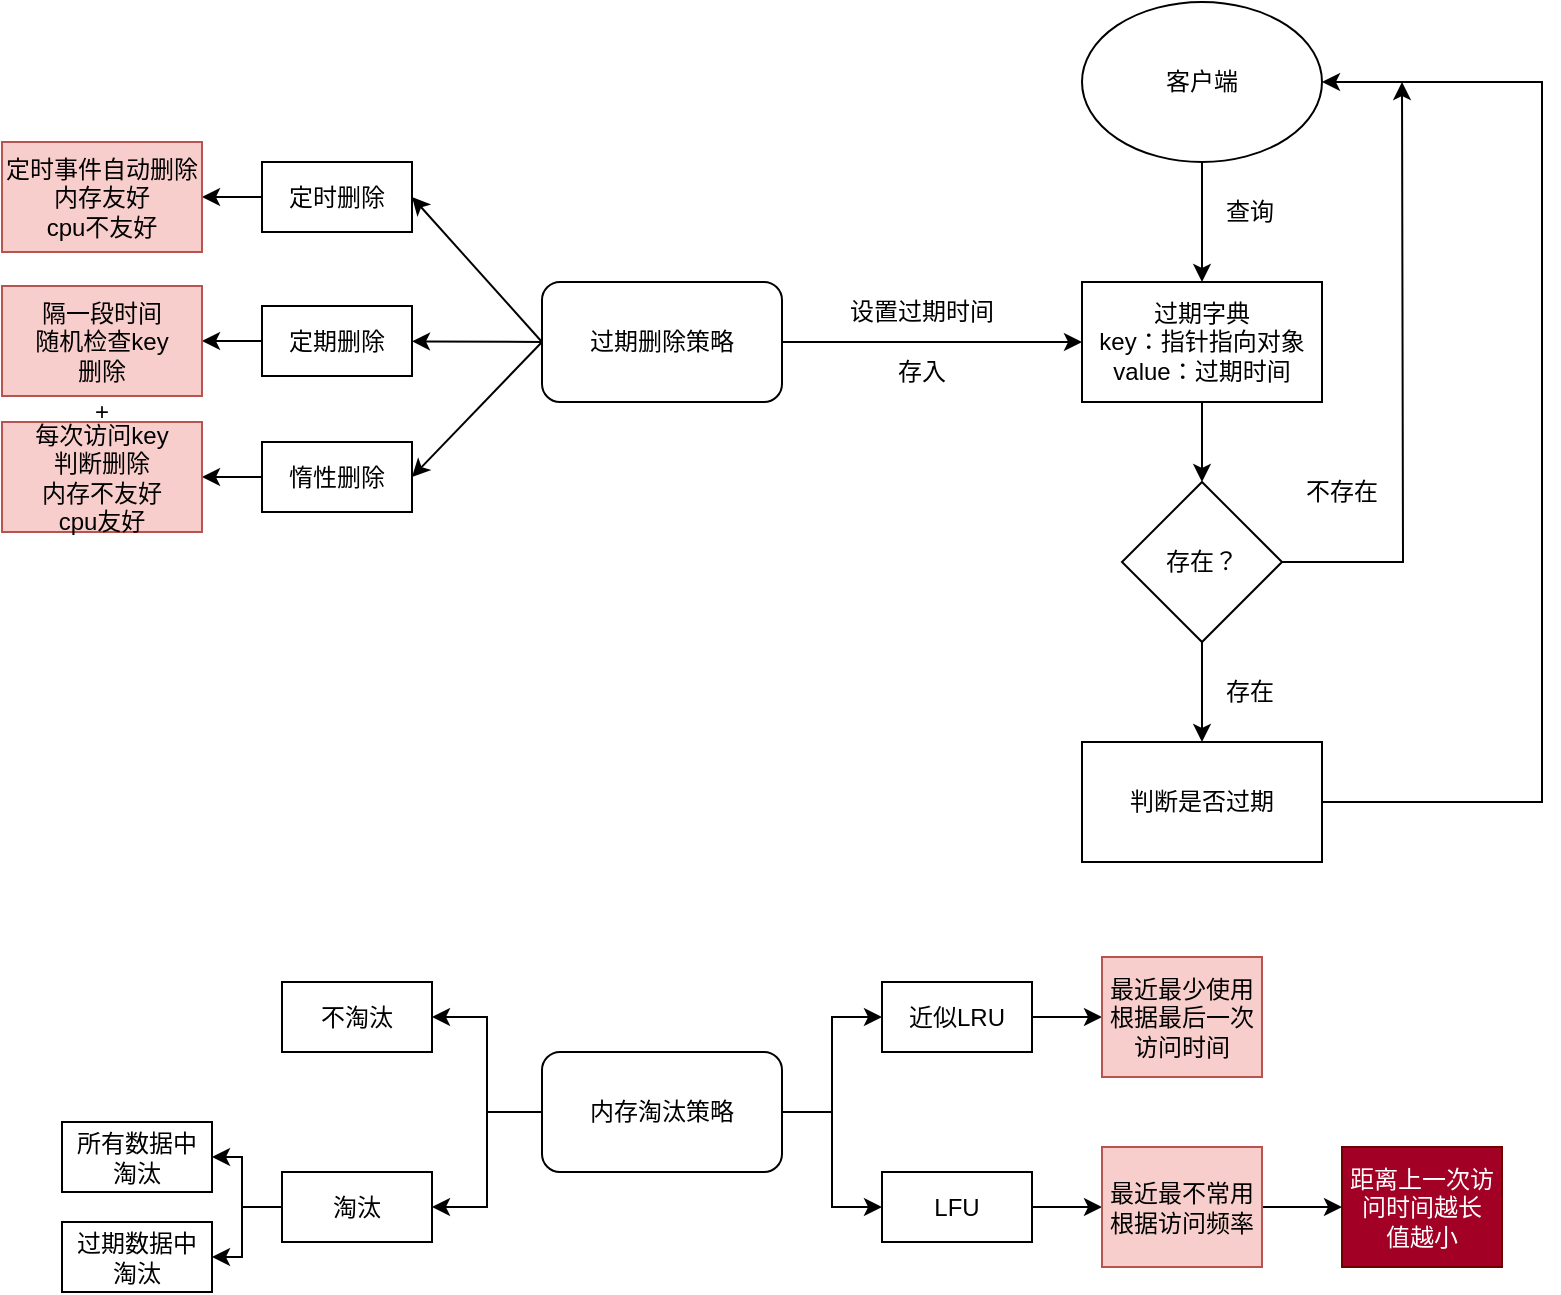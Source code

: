 <mxfile version="23.1.5" type="github">
  <diagram name="第 1 页" id="kZFz7qjB4NcAqKcPmEO5">
    <mxGraphModel dx="1026" dy="555" grid="1" gridSize="10" guides="1" tooltips="1" connect="1" arrows="1" fold="1" page="1" pageScale="1" pageWidth="827" pageHeight="1169" math="0" shadow="0">
      <root>
        <mxCell id="0" />
        <mxCell id="1" parent="0" />
        <mxCell id="E8PAzYI_Aem-fdl7nl1A-49" style="edgeStyle=orthogonalEdgeStyle;rounded=0;orthogonalLoop=1;jettySize=auto;html=1;exitX=0;exitY=0.5;exitDx=0;exitDy=0;" edge="1" parent="1" source="E8PAzYI_Aem-fdl7nl1A-20" target="E8PAzYI_Aem-fdl7nl1A-45">
          <mxGeometry relative="1" as="geometry" />
        </mxCell>
        <mxCell id="E8PAzYI_Aem-fdl7nl1A-20" value="定时删除" style="rounded=0;whiteSpace=wrap;html=1;" vertex="1" parent="1">
          <mxGeometry x="170" y="80" width="75" height="35" as="geometry" />
        </mxCell>
        <mxCell id="E8PAzYI_Aem-fdl7nl1A-24" value="" style="group" vertex="1" connectable="0" parent="1">
          <mxGeometry x="310" width="500" height="430" as="geometry" />
        </mxCell>
        <mxCell id="E8PAzYI_Aem-fdl7nl1A-25" value="过期删除策略" style="rounded=1;whiteSpace=wrap;html=1;" vertex="1" parent="E8PAzYI_Aem-fdl7nl1A-24">
          <mxGeometry y="140" width="120" height="60" as="geometry" />
        </mxCell>
        <mxCell id="E8PAzYI_Aem-fdl7nl1A-26" value="过期字典&lt;br&gt;key：指针指向对象&lt;br&gt;value：过期时间" style="rounded=0;whiteSpace=wrap;html=1;" vertex="1" parent="E8PAzYI_Aem-fdl7nl1A-24">
          <mxGeometry x="270" y="140" width="120" height="60" as="geometry" />
        </mxCell>
        <mxCell id="E8PAzYI_Aem-fdl7nl1A-27" style="edgeStyle=orthogonalEdgeStyle;rounded=0;orthogonalLoop=1;jettySize=auto;html=1;exitX=1;exitY=0.5;exitDx=0;exitDy=0;" edge="1" parent="E8PAzYI_Aem-fdl7nl1A-24" source="E8PAzYI_Aem-fdl7nl1A-25" target="E8PAzYI_Aem-fdl7nl1A-26">
          <mxGeometry relative="1" as="geometry" />
        </mxCell>
        <mxCell id="E8PAzYI_Aem-fdl7nl1A-28" value="设置过期时间" style="text;html=1;align=center;verticalAlign=middle;whiteSpace=wrap;rounded=0;" vertex="1" parent="E8PAzYI_Aem-fdl7nl1A-24">
          <mxGeometry x="150" y="140" width="80" height="30" as="geometry" />
        </mxCell>
        <mxCell id="E8PAzYI_Aem-fdl7nl1A-29" value="存入" style="text;html=1;align=center;verticalAlign=middle;whiteSpace=wrap;rounded=0;" vertex="1" parent="E8PAzYI_Aem-fdl7nl1A-24">
          <mxGeometry x="160" y="170" width="60" height="30" as="geometry" />
        </mxCell>
        <mxCell id="E8PAzYI_Aem-fdl7nl1A-30" style="edgeStyle=orthogonalEdgeStyle;rounded=0;orthogonalLoop=1;jettySize=auto;html=1;exitX=0.5;exitY=1;exitDx=0;exitDy=0;" edge="1" parent="E8PAzYI_Aem-fdl7nl1A-24" source="E8PAzYI_Aem-fdl7nl1A-31" target="E8PAzYI_Aem-fdl7nl1A-26">
          <mxGeometry relative="1" as="geometry" />
        </mxCell>
        <mxCell id="E8PAzYI_Aem-fdl7nl1A-31" value="客户端" style="ellipse;whiteSpace=wrap;html=1;" vertex="1" parent="E8PAzYI_Aem-fdl7nl1A-24">
          <mxGeometry x="270" width="120" height="80" as="geometry" />
        </mxCell>
        <mxCell id="E8PAzYI_Aem-fdl7nl1A-32" value="查询" style="text;html=1;align=center;verticalAlign=middle;whiteSpace=wrap;rounded=0;" vertex="1" parent="E8PAzYI_Aem-fdl7nl1A-24">
          <mxGeometry x="324" y="90" width="60" height="30" as="geometry" />
        </mxCell>
        <mxCell id="E8PAzYI_Aem-fdl7nl1A-33" style="edgeStyle=orthogonalEdgeStyle;rounded=0;orthogonalLoop=1;jettySize=auto;html=1;exitX=0.5;exitY=1;exitDx=0;exitDy=0;" edge="1" parent="E8PAzYI_Aem-fdl7nl1A-24" source="E8PAzYI_Aem-fdl7nl1A-35">
          <mxGeometry relative="1" as="geometry">
            <mxPoint x="330" y="370" as="targetPoint" />
          </mxGeometry>
        </mxCell>
        <mxCell id="E8PAzYI_Aem-fdl7nl1A-34" style="edgeStyle=orthogonalEdgeStyle;rounded=0;orthogonalLoop=1;jettySize=auto;html=1;exitX=1;exitY=0.5;exitDx=0;exitDy=0;" edge="1" parent="E8PAzYI_Aem-fdl7nl1A-24" source="E8PAzYI_Aem-fdl7nl1A-35">
          <mxGeometry relative="1" as="geometry">
            <mxPoint x="430" y="40" as="targetPoint" />
          </mxGeometry>
        </mxCell>
        <mxCell id="E8PAzYI_Aem-fdl7nl1A-35" value="存在？" style="rhombus;whiteSpace=wrap;html=1;" vertex="1" parent="E8PAzYI_Aem-fdl7nl1A-24">
          <mxGeometry x="290" y="240" width="80" height="80" as="geometry" />
        </mxCell>
        <mxCell id="E8PAzYI_Aem-fdl7nl1A-36" style="edgeStyle=orthogonalEdgeStyle;rounded=0;orthogonalLoop=1;jettySize=auto;html=1;exitX=0.5;exitY=1;exitDx=0;exitDy=0;entryX=0.5;entryY=0;entryDx=0;entryDy=0;" edge="1" parent="E8PAzYI_Aem-fdl7nl1A-24" source="E8PAzYI_Aem-fdl7nl1A-26" target="E8PAzYI_Aem-fdl7nl1A-35">
          <mxGeometry relative="1" as="geometry" />
        </mxCell>
        <mxCell id="E8PAzYI_Aem-fdl7nl1A-37" style="edgeStyle=orthogonalEdgeStyle;rounded=0;orthogonalLoop=1;jettySize=auto;html=1;exitX=1;exitY=0.5;exitDx=0;exitDy=0;entryX=1;entryY=0.5;entryDx=0;entryDy=0;" edge="1" parent="E8PAzYI_Aem-fdl7nl1A-24" source="E8PAzYI_Aem-fdl7nl1A-38" target="E8PAzYI_Aem-fdl7nl1A-31">
          <mxGeometry relative="1" as="geometry">
            <Array as="points">
              <mxPoint x="500" y="400" />
              <mxPoint x="500" y="40" />
            </Array>
          </mxGeometry>
        </mxCell>
        <mxCell id="E8PAzYI_Aem-fdl7nl1A-38" value="判断是否过期" style="rounded=0;whiteSpace=wrap;html=1;" vertex="1" parent="E8PAzYI_Aem-fdl7nl1A-24">
          <mxGeometry x="270" y="370" width="120" height="60" as="geometry" />
        </mxCell>
        <mxCell id="E8PAzYI_Aem-fdl7nl1A-39" value="存在" style="text;html=1;align=center;verticalAlign=middle;whiteSpace=wrap;rounded=0;" vertex="1" parent="E8PAzYI_Aem-fdl7nl1A-24">
          <mxGeometry x="324" y="330" width="60" height="30" as="geometry" />
        </mxCell>
        <mxCell id="E8PAzYI_Aem-fdl7nl1A-40" value="不存在" style="text;html=1;align=center;verticalAlign=middle;whiteSpace=wrap;rounded=0;" vertex="1" parent="E8PAzYI_Aem-fdl7nl1A-24">
          <mxGeometry x="370" y="230" width="60" height="30" as="geometry" />
        </mxCell>
        <mxCell id="E8PAzYI_Aem-fdl7nl1A-42" value="" style="endArrow=classic;html=1;rounded=0;entryX=1;entryY=0.5;entryDx=0;entryDy=0;" edge="1" parent="E8PAzYI_Aem-fdl7nl1A-24" target="E8PAzYI_Aem-fdl7nl1A-20">
          <mxGeometry width="50" height="50" relative="1" as="geometry">
            <mxPoint y="170" as="sourcePoint" />
            <mxPoint x="50" y="120" as="targetPoint" />
          </mxGeometry>
        </mxCell>
        <mxCell id="E8PAzYI_Aem-fdl7nl1A-43" value="" style="endArrow=classic;html=1;rounded=0;" edge="1" parent="E8PAzYI_Aem-fdl7nl1A-24" target="E8PAzYI_Aem-fdl7nl1A-41">
          <mxGeometry width="50" height="50" relative="1" as="geometry">
            <mxPoint y="170" as="sourcePoint" />
            <mxPoint x="50" y="120" as="targetPoint" />
          </mxGeometry>
        </mxCell>
        <mxCell id="E8PAzYI_Aem-fdl7nl1A-44" value="" style="endArrow=classic;html=1;rounded=0;entryX=1;entryY=0.5;entryDx=0;entryDy=0;" edge="1" parent="E8PAzYI_Aem-fdl7nl1A-24" target="E8PAzYI_Aem-fdl7nl1A-23">
          <mxGeometry width="50" height="50" relative="1" as="geometry">
            <mxPoint y="170" as="sourcePoint" />
            <mxPoint x="50" y="120" as="targetPoint" />
          </mxGeometry>
        </mxCell>
        <mxCell id="E8PAzYI_Aem-fdl7nl1A-48" style="edgeStyle=orthogonalEdgeStyle;rounded=0;orthogonalLoop=1;jettySize=auto;html=1;exitX=0;exitY=0.5;exitDx=0;exitDy=0;entryX=1;entryY=0.5;entryDx=0;entryDy=0;" edge="1" parent="1" source="E8PAzYI_Aem-fdl7nl1A-41" target="E8PAzYI_Aem-fdl7nl1A-47">
          <mxGeometry relative="1" as="geometry" />
        </mxCell>
        <mxCell id="E8PAzYI_Aem-fdl7nl1A-41" value="定期删除" style="rounded=0;whiteSpace=wrap;html=1;" vertex="1" parent="1">
          <mxGeometry x="170" y="152" width="75" height="35" as="geometry" />
        </mxCell>
        <mxCell id="E8PAzYI_Aem-fdl7nl1A-50" style="edgeStyle=orthogonalEdgeStyle;rounded=0;orthogonalLoop=1;jettySize=auto;html=1;exitX=0;exitY=0.5;exitDx=0;exitDy=0;" edge="1" parent="1" source="E8PAzYI_Aem-fdl7nl1A-23" target="E8PAzYI_Aem-fdl7nl1A-46">
          <mxGeometry relative="1" as="geometry" />
        </mxCell>
        <mxCell id="E8PAzYI_Aem-fdl7nl1A-23" value="惰性删除" style="rounded=0;whiteSpace=wrap;html=1;" vertex="1" parent="1">
          <mxGeometry x="170" y="220" width="75" height="35" as="geometry" />
        </mxCell>
        <mxCell id="E8PAzYI_Aem-fdl7nl1A-45" value="定时事件自动删除&lt;br&gt;内存友好&lt;br&gt;cpu不友好" style="text;html=1;align=center;verticalAlign=middle;whiteSpace=wrap;rounded=0;fillColor=#f8cecc;strokeColor=#b85450;" vertex="1" parent="1">
          <mxGeometry x="40" y="70" width="100" height="55" as="geometry" />
        </mxCell>
        <mxCell id="E8PAzYI_Aem-fdl7nl1A-46" value="每次访问key&lt;br&gt;判断删除&lt;br&gt;内存不友好&lt;br&gt;cpu友好" style="text;html=1;align=center;verticalAlign=middle;whiteSpace=wrap;rounded=0;fillColor=#f8cecc;strokeColor=#b85450;" vertex="1" parent="1">
          <mxGeometry x="40" y="210" width="100" height="55" as="geometry" />
        </mxCell>
        <mxCell id="E8PAzYI_Aem-fdl7nl1A-47" value="隔一段时间&lt;br&gt;随机检查key&lt;br&gt;删除" style="text;html=1;align=center;verticalAlign=middle;whiteSpace=wrap;rounded=0;fillColor=#f8cecc;strokeColor=#b85450;" vertex="1" parent="1">
          <mxGeometry x="40" y="142" width="100" height="55" as="geometry" />
        </mxCell>
        <mxCell id="E8PAzYI_Aem-fdl7nl1A-52" value="+" style="text;html=1;align=center;verticalAlign=middle;whiteSpace=wrap;rounded=0;" vertex="1" parent="1">
          <mxGeometry x="60" y="190" width="60" height="30" as="geometry" />
        </mxCell>
        <mxCell id="E8PAzYI_Aem-fdl7nl1A-58" style="edgeStyle=orthogonalEdgeStyle;rounded=0;orthogonalLoop=1;jettySize=auto;html=1;exitX=0;exitY=0.5;exitDx=0;exitDy=0;entryX=1;entryY=0.5;entryDx=0;entryDy=0;" edge="1" parent="1" source="E8PAzYI_Aem-fdl7nl1A-53" target="E8PAzYI_Aem-fdl7nl1A-54">
          <mxGeometry relative="1" as="geometry" />
        </mxCell>
        <mxCell id="E8PAzYI_Aem-fdl7nl1A-59" style="edgeStyle=orthogonalEdgeStyle;rounded=0;orthogonalLoop=1;jettySize=auto;html=1;exitX=0;exitY=0.5;exitDx=0;exitDy=0;entryX=1;entryY=0.5;entryDx=0;entryDy=0;" edge="1" parent="1" source="E8PAzYI_Aem-fdl7nl1A-53" target="E8PAzYI_Aem-fdl7nl1A-55">
          <mxGeometry relative="1" as="geometry" />
        </mxCell>
        <mxCell id="E8PAzYI_Aem-fdl7nl1A-66" style="edgeStyle=orthogonalEdgeStyle;rounded=0;orthogonalLoop=1;jettySize=auto;html=1;exitX=1;exitY=0.5;exitDx=0;exitDy=0;entryX=0;entryY=0.5;entryDx=0;entryDy=0;" edge="1" parent="1" source="E8PAzYI_Aem-fdl7nl1A-53" target="E8PAzYI_Aem-fdl7nl1A-62">
          <mxGeometry relative="1" as="geometry" />
        </mxCell>
        <mxCell id="E8PAzYI_Aem-fdl7nl1A-67" style="edgeStyle=orthogonalEdgeStyle;rounded=0;orthogonalLoop=1;jettySize=auto;html=1;exitX=1;exitY=0.5;exitDx=0;exitDy=0;entryX=0;entryY=0.5;entryDx=0;entryDy=0;" edge="1" parent="1" source="E8PAzYI_Aem-fdl7nl1A-53" target="E8PAzYI_Aem-fdl7nl1A-64">
          <mxGeometry relative="1" as="geometry" />
        </mxCell>
        <mxCell id="E8PAzYI_Aem-fdl7nl1A-53" value="内存淘汰策略" style="rounded=1;whiteSpace=wrap;html=1;" vertex="1" parent="1">
          <mxGeometry x="310" y="525" width="120" height="60" as="geometry" />
        </mxCell>
        <mxCell id="E8PAzYI_Aem-fdl7nl1A-54" value="不淘汰" style="rounded=0;whiteSpace=wrap;html=1;" vertex="1" parent="1">
          <mxGeometry x="180" y="490" width="75" height="35" as="geometry" />
        </mxCell>
        <mxCell id="E8PAzYI_Aem-fdl7nl1A-60" style="edgeStyle=orthogonalEdgeStyle;rounded=0;orthogonalLoop=1;jettySize=auto;html=1;exitX=0;exitY=0.5;exitDx=0;exitDy=0;entryX=1;entryY=0.5;entryDx=0;entryDy=0;" edge="1" parent="1" source="E8PAzYI_Aem-fdl7nl1A-55" target="E8PAzYI_Aem-fdl7nl1A-56">
          <mxGeometry relative="1" as="geometry" />
        </mxCell>
        <mxCell id="E8PAzYI_Aem-fdl7nl1A-61" style="edgeStyle=orthogonalEdgeStyle;rounded=0;orthogonalLoop=1;jettySize=auto;html=1;exitX=0;exitY=0.5;exitDx=0;exitDy=0;entryX=1;entryY=0.5;entryDx=0;entryDy=0;" edge="1" parent="1" source="E8PAzYI_Aem-fdl7nl1A-55" target="E8PAzYI_Aem-fdl7nl1A-57">
          <mxGeometry relative="1" as="geometry" />
        </mxCell>
        <mxCell id="E8PAzYI_Aem-fdl7nl1A-55" value="淘汰" style="rounded=0;whiteSpace=wrap;html=1;" vertex="1" parent="1">
          <mxGeometry x="180" y="585" width="75" height="35" as="geometry" />
        </mxCell>
        <mxCell id="E8PAzYI_Aem-fdl7nl1A-56" value="所有数据中&lt;br&gt;淘汰" style="rounded=0;whiteSpace=wrap;html=1;" vertex="1" parent="1">
          <mxGeometry x="70" y="560" width="75" height="35" as="geometry" />
        </mxCell>
        <mxCell id="E8PAzYI_Aem-fdl7nl1A-57" value="过期数据中&lt;br&gt;淘汰" style="rounded=0;whiteSpace=wrap;html=1;" vertex="1" parent="1">
          <mxGeometry x="70" y="610" width="75" height="35" as="geometry" />
        </mxCell>
        <mxCell id="E8PAzYI_Aem-fdl7nl1A-68" style="edgeStyle=orthogonalEdgeStyle;rounded=0;orthogonalLoop=1;jettySize=auto;html=1;exitX=1;exitY=0.5;exitDx=0;exitDy=0;entryX=0;entryY=0.5;entryDx=0;entryDy=0;" edge="1" parent="1" source="E8PAzYI_Aem-fdl7nl1A-62" target="E8PAzYI_Aem-fdl7nl1A-65">
          <mxGeometry relative="1" as="geometry" />
        </mxCell>
        <mxCell id="E8PAzYI_Aem-fdl7nl1A-62" value="近似LRU" style="rounded=0;whiteSpace=wrap;html=1;" vertex="1" parent="1">
          <mxGeometry x="480" y="490" width="75" height="35" as="geometry" />
        </mxCell>
        <mxCell id="E8PAzYI_Aem-fdl7nl1A-70" style="edgeStyle=orthogonalEdgeStyle;rounded=0;orthogonalLoop=1;jettySize=auto;html=1;exitX=1;exitY=0.5;exitDx=0;exitDy=0;entryX=0;entryY=0.5;entryDx=0;entryDy=0;" edge="1" parent="1" source="E8PAzYI_Aem-fdl7nl1A-64" target="E8PAzYI_Aem-fdl7nl1A-69">
          <mxGeometry relative="1" as="geometry" />
        </mxCell>
        <mxCell id="E8PAzYI_Aem-fdl7nl1A-64" value="LFU" style="rounded=0;whiteSpace=wrap;html=1;" vertex="1" parent="1">
          <mxGeometry x="480" y="585" width="75" height="35" as="geometry" />
        </mxCell>
        <mxCell id="E8PAzYI_Aem-fdl7nl1A-65" value="最近最少使用&lt;br&gt;根据最后一次访问时间" style="text;html=1;align=center;verticalAlign=middle;whiteSpace=wrap;rounded=0;fillColor=#f8cecc;strokeColor=#b85450;" vertex="1" parent="1">
          <mxGeometry x="590" y="477.5" width="80" height="60" as="geometry" />
        </mxCell>
        <mxCell id="E8PAzYI_Aem-fdl7nl1A-72" style="edgeStyle=orthogonalEdgeStyle;rounded=0;orthogonalLoop=1;jettySize=auto;html=1;exitX=1;exitY=0.5;exitDx=0;exitDy=0;entryX=0;entryY=0.5;entryDx=0;entryDy=0;" edge="1" parent="1" source="E8PAzYI_Aem-fdl7nl1A-69" target="E8PAzYI_Aem-fdl7nl1A-71">
          <mxGeometry relative="1" as="geometry" />
        </mxCell>
        <mxCell id="E8PAzYI_Aem-fdl7nl1A-69" value="最近最不常用&lt;br&gt;根据访问频率" style="text;html=1;align=center;verticalAlign=middle;whiteSpace=wrap;rounded=0;fillColor=#f8cecc;strokeColor=#b85450;" vertex="1" parent="1">
          <mxGeometry x="590" y="572.5" width="80" height="60" as="geometry" />
        </mxCell>
        <mxCell id="E8PAzYI_Aem-fdl7nl1A-71" value="距离上一次访问时间越长&lt;br&gt;值越小" style="text;html=1;align=center;verticalAlign=middle;whiteSpace=wrap;rounded=0;fillColor=#a20025;strokeColor=#6F0000;fontColor=#ffffff;" vertex="1" parent="1">
          <mxGeometry x="710" y="572.5" width="80" height="60" as="geometry" />
        </mxCell>
      </root>
    </mxGraphModel>
  </diagram>
</mxfile>
